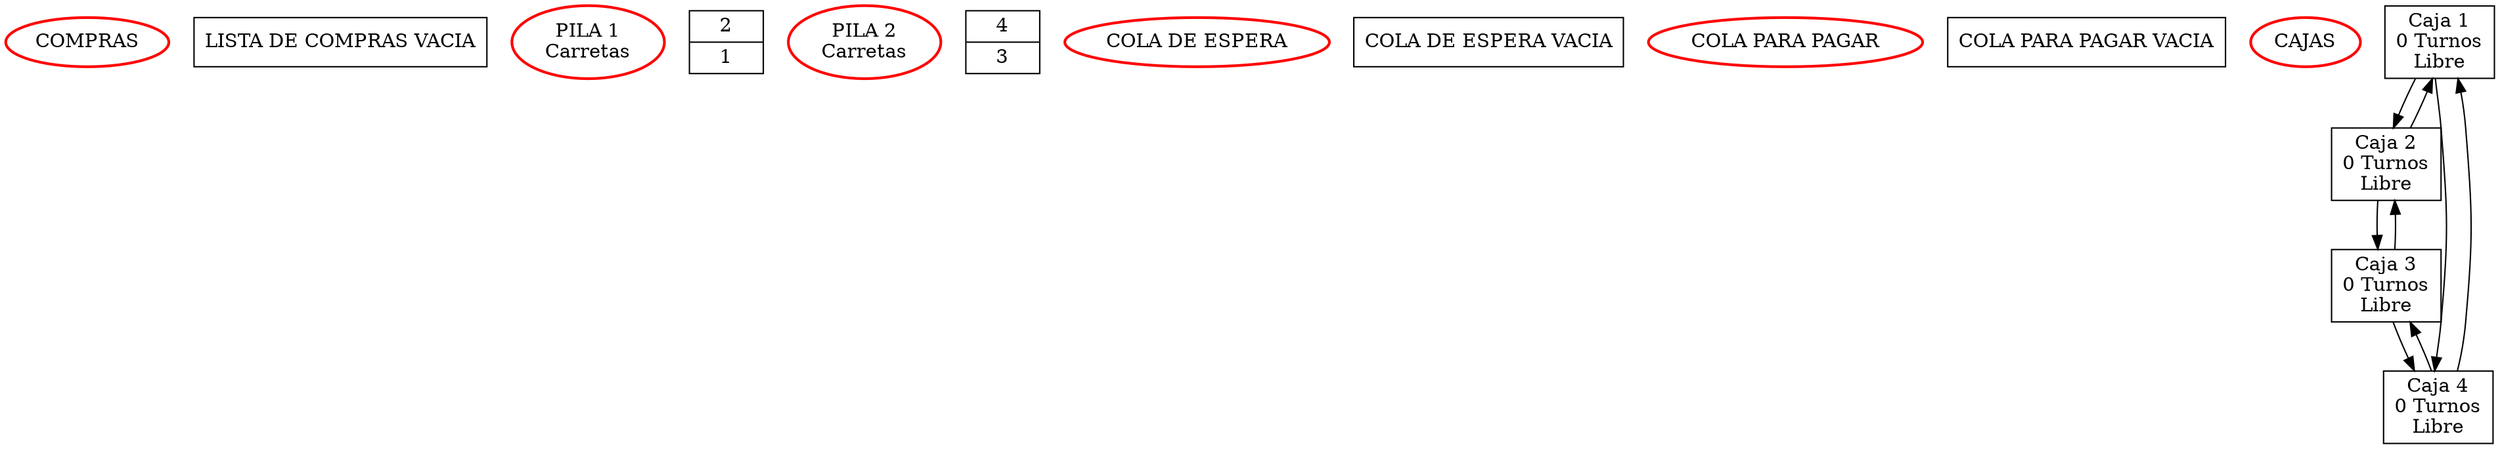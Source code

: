 digraph estructuraDatos1 {
subgraph compras {
TCOM [shape = ellipse,style=bold,label = "COMPRAS",color=red];
COMT2 [shape = box,label = "LISTA DE COMPRAS VACIA"];
}
subgraph carretas{
subgraph pilas{
node [shape=record];
TPIL [shape = ellipse,style=bold,color=red,label = "PILA 1\nCarretas"];
PILA1 [label="{2|1}"];
TPIL2 [shape = ellipse,style=bold,color=red,label = "PILA 2\nCarretas"];
PILA2 [label="{4|3}"];
}
}
subgraph colaEspera{
TCE [shape = ellipse,style=bold,color=red,label = "COLA DE ESPERA"];
TCE2 [shape = box,label = "COLA DE ESPERA VACIA"];
}
subgraph colaCobro{
TC [shape = ellipse,style=bold,color=red,label = "COLA PARA PAGAR"];
TC2 [shape = box,label = "COLA PARA PAGAR VACIA"];
}
subgraph cajas{
TCA [shape = ellipse,style=bold,color=red,label = "CAJAS"];
CAJA1 [shape = box,label = "Caja 1\n0 Turnos\nLibre"];
CAJA2 [shape = box,label = "Caja 2\n0 Turnos\nLibre"];
CAJA3 [shape = box,label = "Caja 3\n0 Turnos\nLibre"];
CAJA4 [shape = box,label = "Caja 4\n0 Turnos\nLibre"];
CAJA1 -> CAJA4;
CAJA1 -> CAJA2;
CAJA2 -> CAJA1;
CAJA2 -> CAJA3;
CAJA3 -> CAJA2;
CAJA3 -> CAJA4;
CAJA4 -> CAJA3;
CAJA4 -> CAJA1;
}
}
